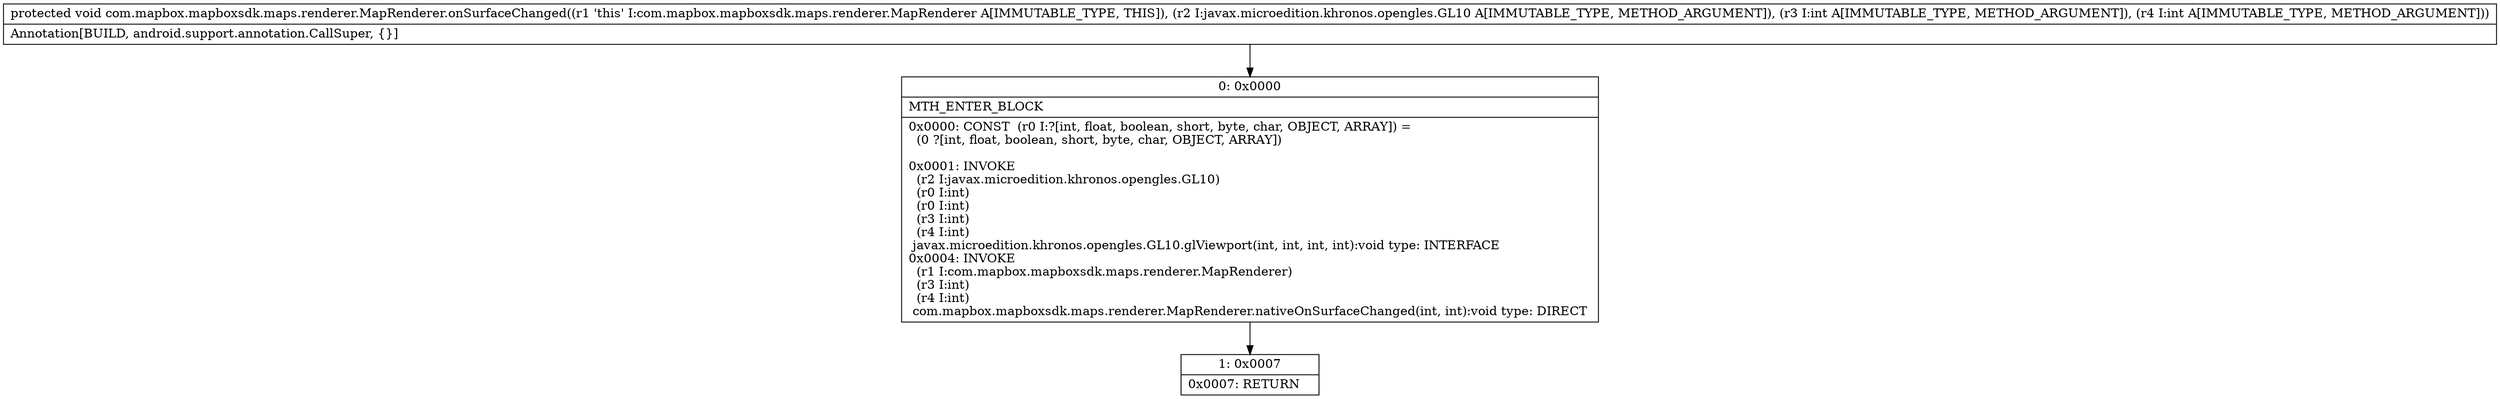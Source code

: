 digraph "CFG forcom.mapbox.mapboxsdk.maps.renderer.MapRenderer.onSurfaceChanged(Ljavax\/microedition\/khronos\/opengles\/GL10;II)V" {
Node_0 [shape=record,label="{0\:\ 0x0000|MTH_ENTER_BLOCK\l|0x0000: CONST  (r0 I:?[int, float, boolean, short, byte, char, OBJECT, ARRAY]) = \l  (0 ?[int, float, boolean, short, byte, char, OBJECT, ARRAY])\l \l0x0001: INVOKE  \l  (r2 I:javax.microedition.khronos.opengles.GL10)\l  (r0 I:int)\l  (r0 I:int)\l  (r3 I:int)\l  (r4 I:int)\l javax.microedition.khronos.opengles.GL10.glViewport(int, int, int, int):void type: INTERFACE \l0x0004: INVOKE  \l  (r1 I:com.mapbox.mapboxsdk.maps.renderer.MapRenderer)\l  (r3 I:int)\l  (r4 I:int)\l com.mapbox.mapboxsdk.maps.renderer.MapRenderer.nativeOnSurfaceChanged(int, int):void type: DIRECT \l}"];
Node_1 [shape=record,label="{1\:\ 0x0007|0x0007: RETURN   \l}"];
MethodNode[shape=record,label="{protected void com.mapbox.mapboxsdk.maps.renderer.MapRenderer.onSurfaceChanged((r1 'this' I:com.mapbox.mapboxsdk.maps.renderer.MapRenderer A[IMMUTABLE_TYPE, THIS]), (r2 I:javax.microedition.khronos.opengles.GL10 A[IMMUTABLE_TYPE, METHOD_ARGUMENT]), (r3 I:int A[IMMUTABLE_TYPE, METHOD_ARGUMENT]), (r4 I:int A[IMMUTABLE_TYPE, METHOD_ARGUMENT]))  | Annotation[BUILD, android.support.annotation.CallSuper, \{\}]\l}"];
MethodNode -> Node_0;
Node_0 -> Node_1;
}

